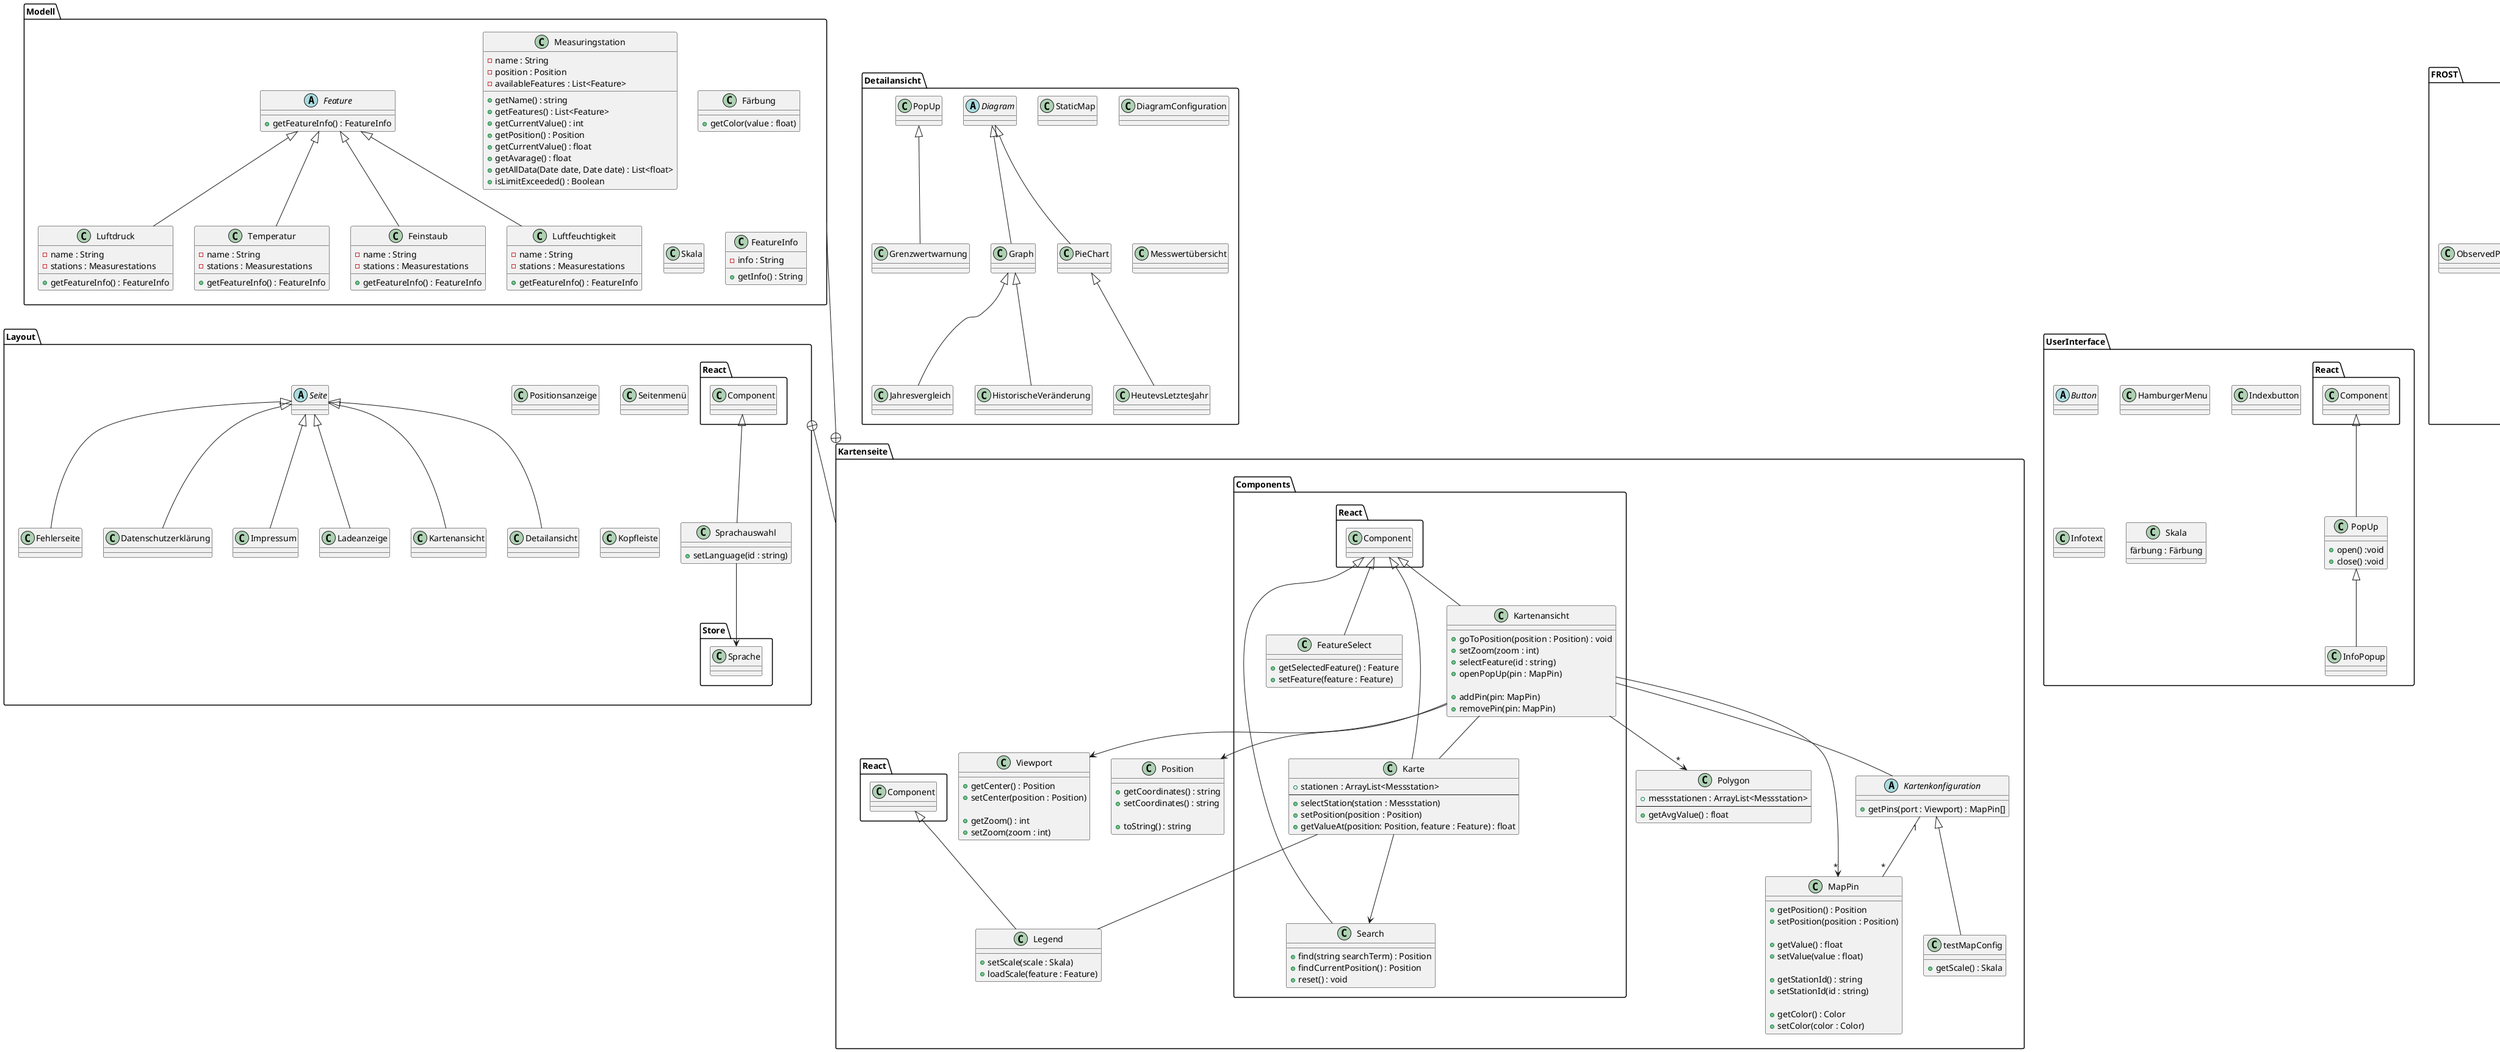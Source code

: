 @startuml Komplett


package FROST {
    
    FROSTQuery --> FROSTServer
    FROSTQuery --> QueryResult


    class FROSTServer
    abstract FROSTQuery {
        send() : QueryResult
    }
    class ObservationQuery extends FROSTQuery
    class DatastreamQuery extends FROSTQuery
    class ObservedPropertyQuery extends FROSTQuery
    class ThingQuery extends FROSTQuery

    abstract QueryResult
    

    class ObservationResult extends QueryResult
    class DatastreamResult extends QueryResult
    class ObservedPropertyResult extends QueryResult
    class ThingResult extends QueryResult
} 


package Modell {
    class Measuringstation {
        -name : String
        -position : Position
        -availableFeatures : List<Feature>
        + getName() : string
        + getFeatures() : List<Feature>
        + getCurrentValue() : int
        + getPosition() : Position
        + getCurrentValue() : float
        + getAvarage() : float
        + getAllData(Date date, Date date) : List<float>
        + isLimitExceeded() : Boolean
    }

    abstract class Feature {
    + getFeatureInfo() : FeatureInfo
    } 


    class Feinstaub extends Feature {
        -name : String
        -stations : Measurestations
        +getFeatureInfo() : FeatureInfo
    }
    class Luftfeuchtigkeit extends Feature {
        -name : String
        -stations : Measurestations
        +getFeatureInfo() : FeatureInfo
    }
    class Luftdruck extends Feature {
        -name : String
        -stations : Measurestations
        +getFeatureInfo() : FeatureInfo
    }
    class Temperatur extends Feature {
        -name : String
        -stations : Measurestations
        +getFeatureInfo() : FeatureInfo
    }
   

    class Färbung {
        + getColor(value : float)
    }
    class Skala
    
    class FeatureInfo {
        -info : String
        + getInfo() : String
    }
}

Kartenseite +-- Modell

package Kartenseite {

    package Components {
        class Kartenansicht extends React.Component {
        + goToPosition(position : Position) : void
        + setZoom(zoom : int)
        + selectFeature(id : string)
        + openPopUp(pin : MapPin)

        + addPin(pin: MapPin)
        + removePin(pin: MapPin)
        }

        class FeatureSelect extends React.Component {
            + getSelectedFeature() : Feature
            + setFeature(feature : Feature)
        }

        class Search extends React.Component {
            + find(string searchTerm) : Position
            + findCurrentPosition() : Position
            + reset() : void
        }

        class Karte extends React.Component {
        + stationen : ArrayList<Messstation>
        --
        + selectStation(station : Messstation)
        + setPosition(position : Position)
        + getValueAt(position: Position, feature : Feature) : float
        }
    }

    Kartenansicht --> Viewport
    Kartenansicht --> Position
    Karte --> Search
    Kartenansicht -- Karte
    Karte -- Legend

    

    class Viewport {
        + getCenter() : Position
        + setCenter(position : Position)

        + getZoom() : int
        + setZoom(zoom : int)
    }

    class Position {
        + getCoordinates() : string
        + setCoordinates() : string

        + toString() : string 
    }
    

    Kartenansicht -- Kartenkonfiguration
    Kartenkonfiguration "1" -- "*" MapPin
    Kartenansicht --> "*" MapPin
    Kartenansicht --> "*" Polygon

    abstract Kartenkonfiguration {
        + getPins(port : Viewport) : MapPin[]
    }

    class testMapConfig extends Kartenkonfiguration {
        + getScale() : Skala
    }

    class MapPin {
        + getPosition() : Position
        + setPosition(position : Position)

        + getValue() : float
        + setValue(value : float)

        + getStationId() : string
        + setStationId(id : string)

        + getColor() : Color
        + setColor(color : Color)
    }

    class Legend extends React.Component{
        + setScale(scale : Skala)
        + loadScale(feature : Feature)
    }

    class Polygon {
        + messstationen : ArrayList<Messstation>
        --
        + getAvgValue() : float
    }
}

package Detailansicht {
    abstract Diagram
    class Graph extends Diagram
    class PieChart extends Diagram
    class HistorischeVeränderung extends Graph
    class Jahresvergleich extends Graph
    class HeutevsLetztesJahr extends PieChart
    class StaticMap
    class DiagramConfiguration
    class Messwertübersicht
    class Grenzwertwarnung extends PopUp
}

Layout +-- Kartenseite

package Layout {
    abstract Seite
    class Fehlerseite extends Seite
    class Datenschutzerklärung extends Seite
    class Impressum extends Seite
    class Ladeanzeige extends Seite
    class Kartenansicht extends Seite
    class Detailansicht extends Seite
    class Positionsanzeige
    class Seitenmenü

    Sprachauswahl --> Store.Sprache
    class Sprachauswahl extends React.Component {
        + setLanguage(id : string)
    }
    class Kopfleiste
}

package Store {
    class Sprache {
        + getString(id: string) : string
        + loadLanguage(file : string)
    }

    class KartenkonfigurationSpeicher {
        + save(Kartenkonfiguration conf, viewport : Viewport)
        + load() : Kartenkonfiguration
    }
}


package UserInterface {
    class PopUp extends React.Component {
    + open() :void
    + close() :void
    }
    abstract Button
    class HamburgerMenu
    class Indexbutton    
    class InfoPopup extends PopUp {
        
    }
    class Infotext
    class Skala {
        färbung : Färbung
    }
    
}


@enduml
